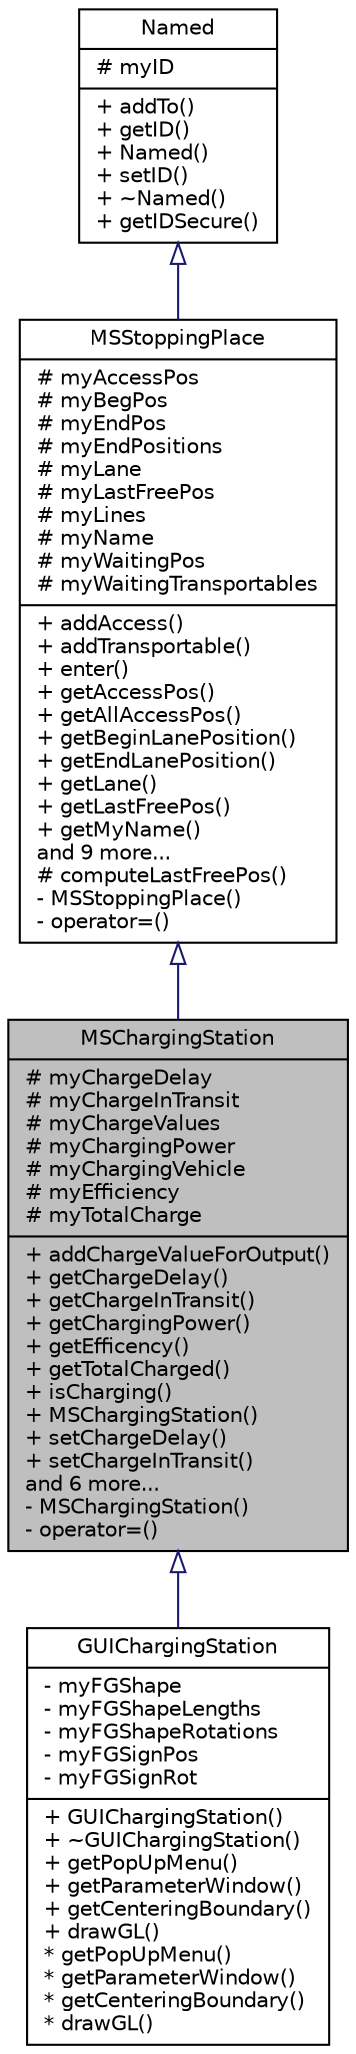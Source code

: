 digraph "MSChargingStation"
{
  edge [fontname="Helvetica",fontsize="10",labelfontname="Helvetica",labelfontsize="10"];
  node [fontname="Helvetica",fontsize="10",shape=record];
  Node0 [label="{MSChargingStation\n|# myChargeDelay\l# myChargeInTransit\l# myChargeValues\l# myChargingPower\l# myChargingVehicle\l# myEfficiency\l# myTotalCharge\l|+ addChargeValueForOutput()\l+ getChargeDelay()\l+ getChargeInTransit()\l+ getChargingPower()\l+ getEfficency()\l+ getTotalCharged()\l+ isCharging()\l+ MSChargingStation()\l+ setChargeDelay()\l+ setChargeInTransit()\land 6 more...\l- MSChargingStation()\l- operator=()\l}",height=0.2,width=0.4,color="black", fillcolor="grey75", style="filled", fontcolor="black"];
  Node1 -> Node0 [dir="back",color="midnightblue",fontsize="10",style="solid",arrowtail="onormal",fontname="Helvetica"];
  Node1 [label="{MSStoppingPlace\n|# myAccessPos\l# myBegPos\l# myEndPos\l# myEndPositions\l# myLane\l# myLastFreePos\l# myLines\l# myName\l# myWaitingPos\l# myWaitingTransportables\l|+ addAccess()\l+ addTransportable()\l+ enter()\l+ getAccessPos()\l+ getAllAccessPos()\l+ getBeginLanePosition()\l+ getEndLanePosition()\l+ getLane()\l+ getLastFreePos()\l+ getMyName()\land 9 more...\l# computeLastFreePos()\l- MSStoppingPlace()\l- operator=()\l}",height=0.2,width=0.4,color="black", fillcolor="white", style="filled",URL="$d2/d39/class_m_s_stopping_place.html",tooltip="A lane area vehicles can halt at. "];
  Node2 -> Node1 [dir="back",color="midnightblue",fontsize="10",style="solid",arrowtail="onormal",fontname="Helvetica"];
  Node2 [label="{Named\n|# myID\l|+ addTo()\l+ getID()\l+ Named()\l+ setID()\l+ ~Named()\l+ getIDSecure()\l}",height=0.2,width=0.4,color="black", fillcolor="white", style="filled",URL="$d5/dbf/class_named.html",tooltip="Base class for objects which have an id. "];
  Node0 -> Node3 [dir="back",color="midnightblue",fontsize="10",style="solid",arrowtail="onormal",fontname="Helvetica"];
  Node3 [label="{GUIChargingStation\n|- myFGShape\l- myFGShapeLengths\l- myFGShapeRotations\l- myFGSignPos\l- myFGSignRot\l|+ GUIChargingStation()\l+ ~GUIChargingStation()\l+ getPopUpMenu()\l+ getParameterWindow()\l+ getCenteringBoundary()\l+ drawGL()\l* getPopUpMenu()\l* getParameterWindow()\l* getCenteringBoundary()\l* drawGL()\l}",height=0.2,width=0.4,color="black", fillcolor="white", style="filled",URL="$da/daf/class_g_u_i_charging_station.html",tooltip="A lane area vehicles can halt at (gui-version) "];
}
